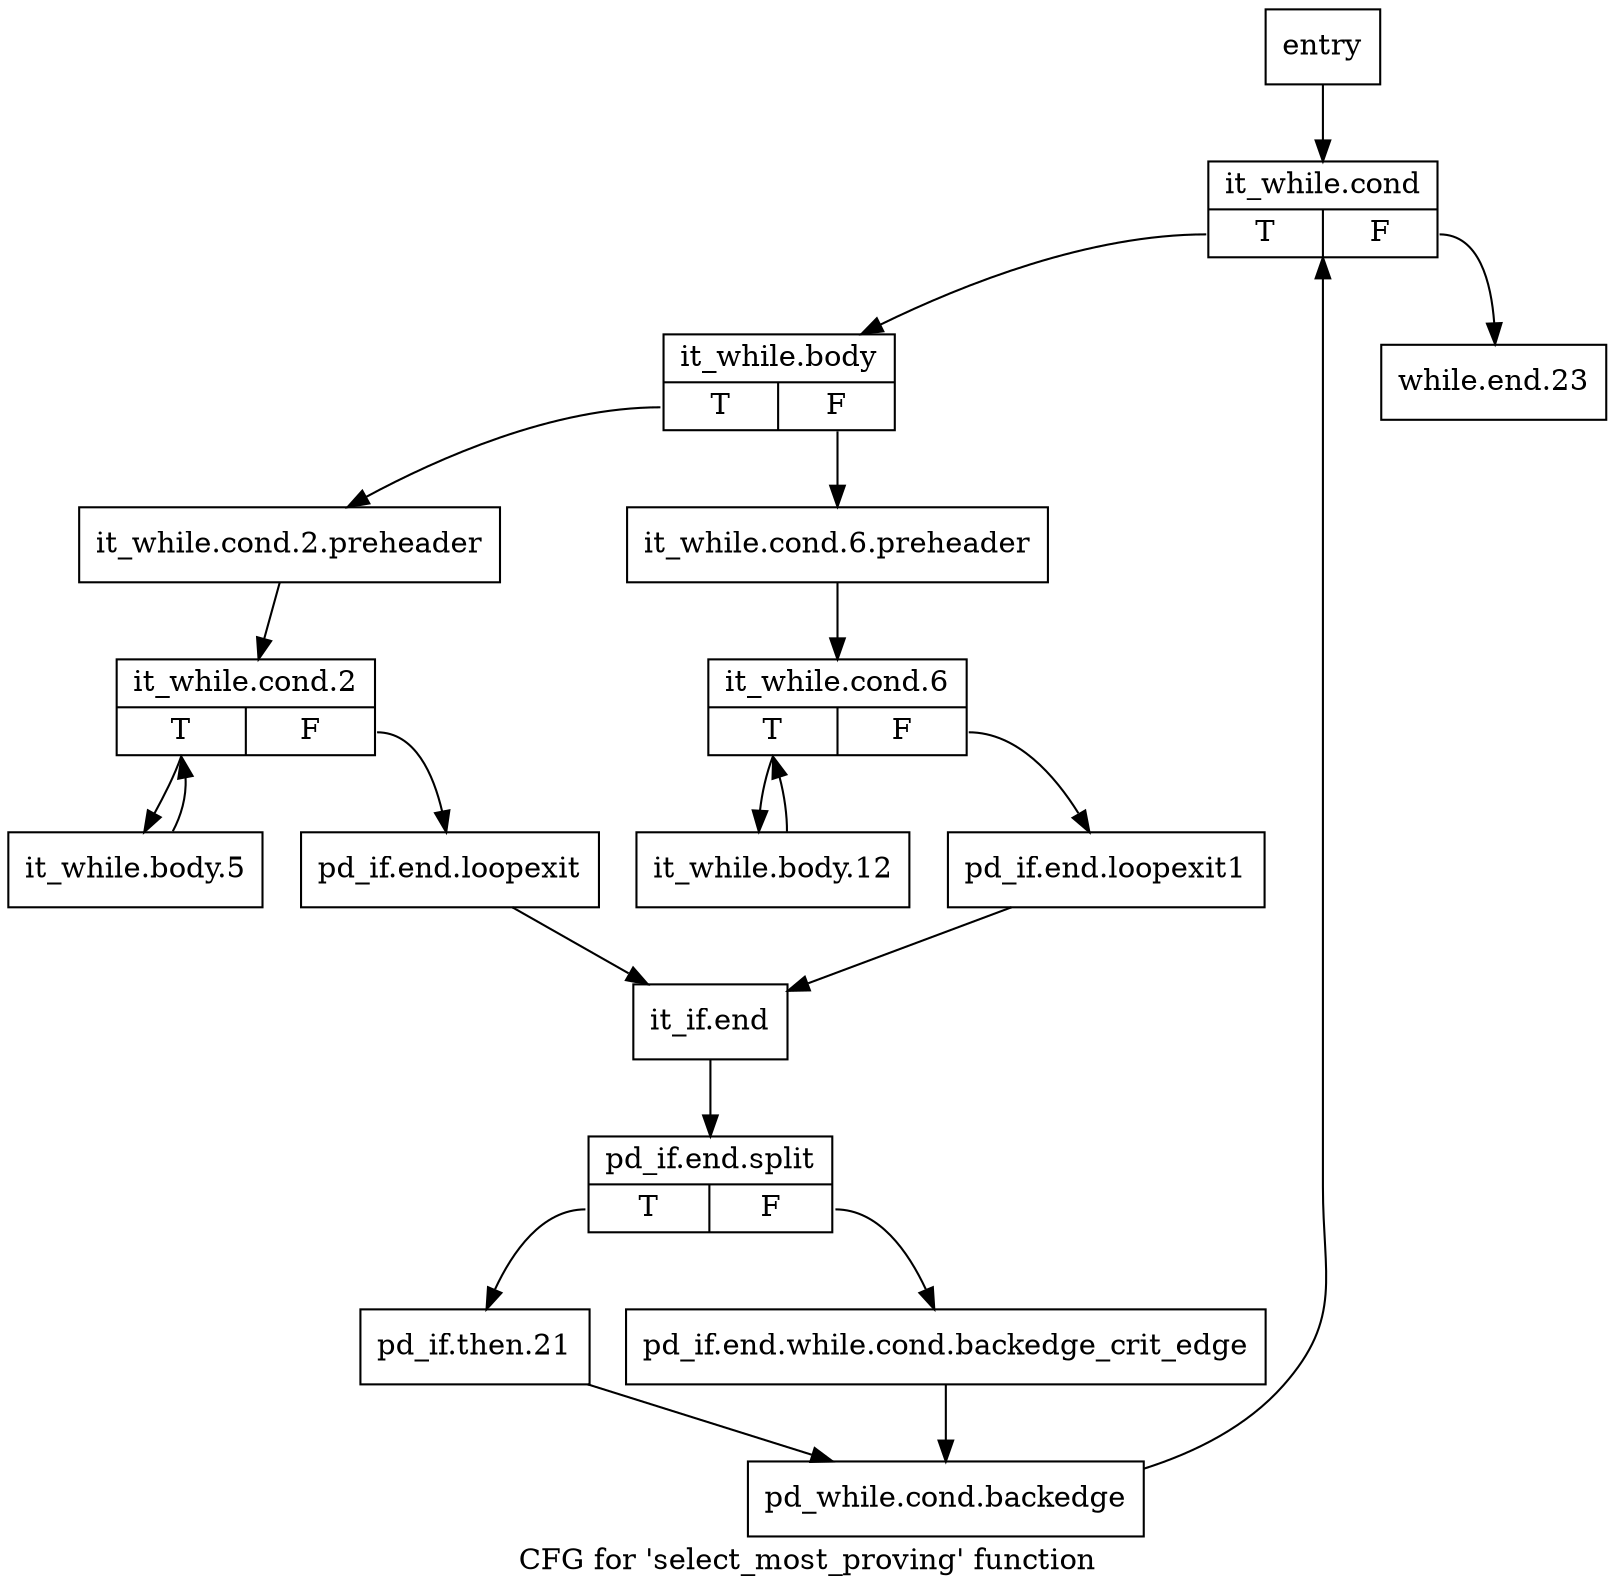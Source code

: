 digraph "CFG for 'select_most_proving' function" {
	label="CFG for 'select_most_proving' function";

	Node0xe88ec0 [shape=record,label="{entry}"];
	Node0xe88ec0 -> Node0xe90fc0;
	Node0xe90fc0 [shape=record,label="{it_while.cond|{<s0>T|<s1>F}}"];
	Node0xe90fc0:s0 -> Node0xe91010;
	Node0xe90fc0:s1 -> Node0xe91420;
	Node0xe91010 [shape=record,label="{it_while.body|{<s0>T|<s1>F}}"];
	Node0xe91010:s0 -> Node0xe910b0;
	Node0xe91010:s1 -> Node0xe91060;
	Node0xe91060 [shape=record,label="{it_while.cond.6.preheader}"];
	Node0xe91060 -> Node0xe911a0;
	Node0xe910b0 [shape=record,label="{it_while.cond.2.preheader}"];
	Node0xe910b0 -> Node0xe91100;
	Node0xe91100 [shape=record,label="{it_while.cond.2|{<s0>T|<s1>F}}"];
	Node0xe91100:s0 -> Node0xe91150;
	Node0xe91100:s1 -> Node0xe91240;
	Node0xe91150 [shape=record,label="{it_while.body.5}"];
	Node0xe91150 -> Node0xe91100;
	Node0xe911a0 [shape=record,label="{it_while.cond.6|{<s0>T|<s1>F}}"];
	Node0xe911a0:s0 -> Node0xe911f0;
	Node0xe911a0:s1 -> Node0xe91290;
	Node0xe911f0 [shape=record,label="{it_while.body.12}"];
	Node0xe911f0 -> Node0xe911a0;
	Node0xe91240 [shape=record,label="{pd_if.end.loopexit}"];
	Node0xe91240 -> Node0xe912e0;
	Node0xe91290 [shape=record,label="{pd_if.end.loopexit1}"];
	Node0xe91290 -> Node0xe912e0;
	Node0xe912e0 [shape=record,label="{it_if.end}"];
	Node0xe912e0 -> Node0x1341f60;
	Node0x1341f60 [shape=record,label="{pd_if.end.split|{<s0>T|<s1>F}}"];
	Node0x1341f60:s0 -> Node0xe91380;
	Node0x1341f60:s1 -> Node0xe91330;
	Node0xe91330 [shape=record,label="{pd_if.end.while.cond.backedge_crit_edge}"];
	Node0xe91330 -> Node0xe913d0;
	Node0xe91380 [shape=record,label="{pd_if.then.21}"];
	Node0xe91380 -> Node0xe913d0;
	Node0xe913d0 [shape=record,label="{pd_while.cond.backedge}"];
	Node0xe913d0 -> Node0xe90fc0;
	Node0xe91420 [shape=record,label="{while.end.23}"];
}
